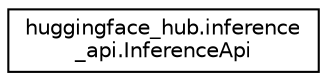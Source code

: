 digraph "Graphical Class Hierarchy"
{
 // LATEX_PDF_SIZE
  edge [fontname="Helvetica",fontsize="10",labelfontname="Helvetica",labelfontsize="10"];
  node [fontname="Helvetica",fontsize="10",shape=record];
  rankdir="LR";
  Node0 [label="huggingface_hub.inference\l_api.InferenceApi",height=0.2,width=0.4,color="black", fillcolor="white", style="filled",URL="$classhuggingface__hub_1_1inference__api_1_1InferenceApi.html",tooltip=" "];
}
